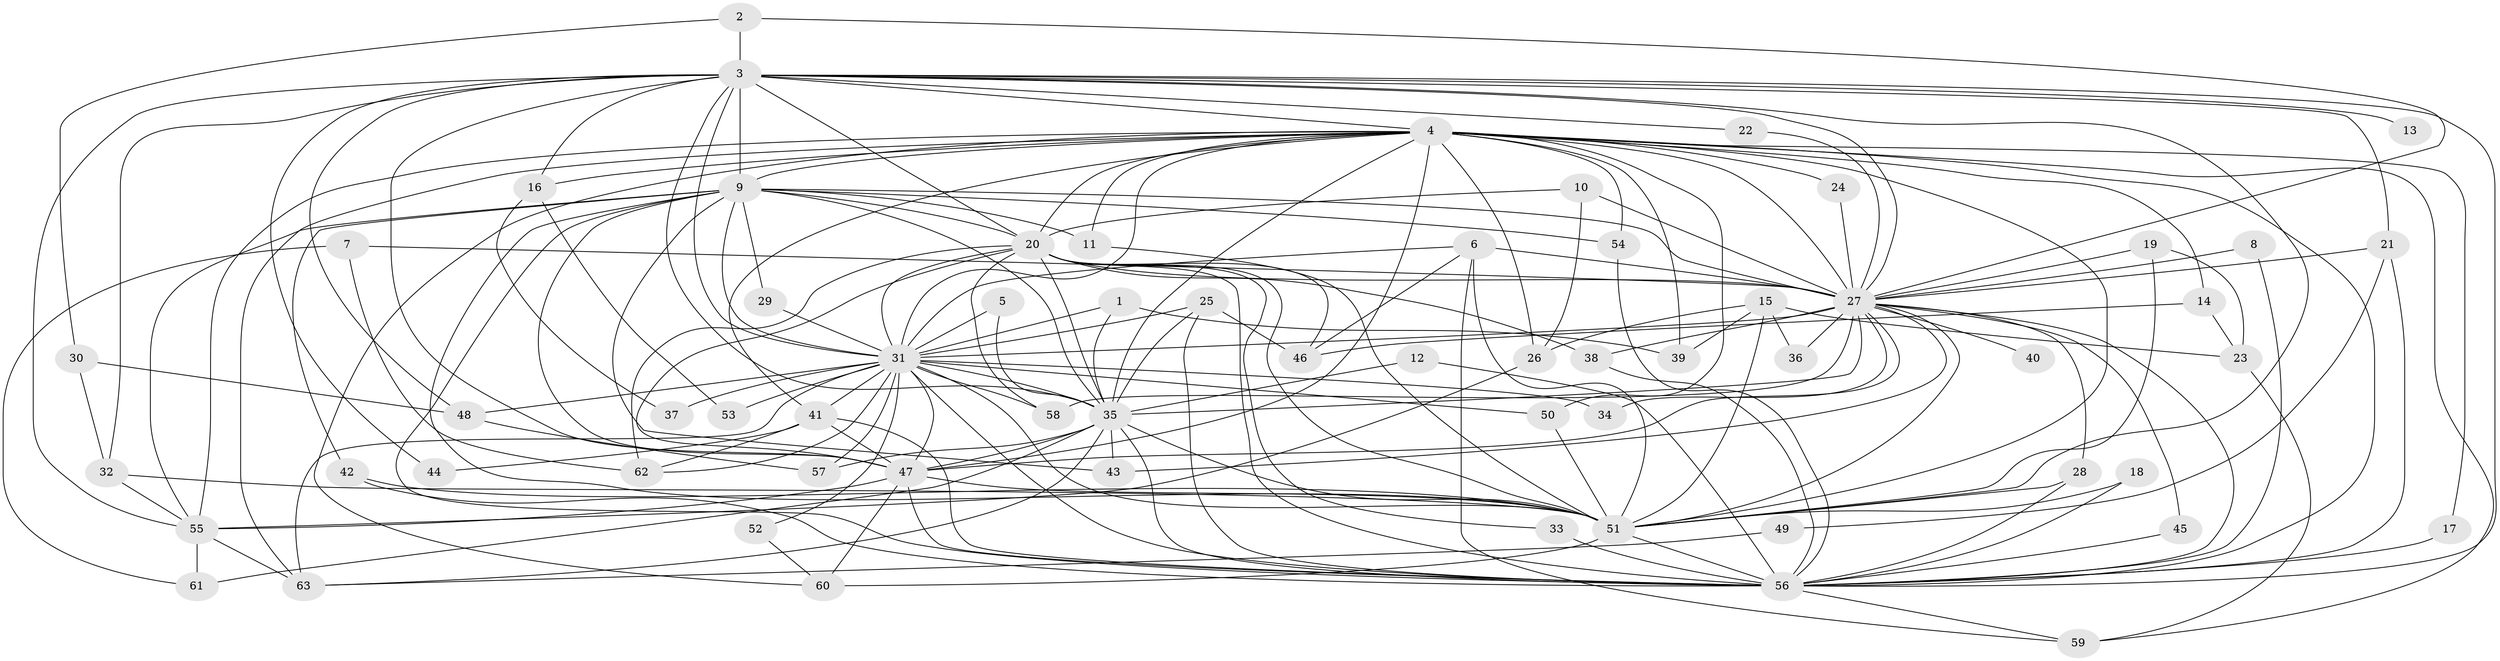 // original degree distribution, {21: 0.024, 17: 0.008, 22: 0.008, 34: 0.016, 16: 0.008, 28: 0.008, 30: 0.008, 4: 0.112, 7: 0.008, 3: 0.192, 5: 0.04, 2: 0.56, 6: 0.008}
// Generated by graph-tools (version 1.1) at 2025/01/03/09/25 03:01:26]
// undirected, 63 vertices, 178 edges
graph export_dot {
graph [start="1"]
  node [color=gray90,style=filled];
  1;
  2;
  3;
  4;
  5;
  6;
  7;
  8;
  9;
  10;
  11;
  12;
  13;
  14;
  15;
  16;
  17;
  18;
  19;
  20;
  21;
  22;
  23;
  24;
  25;
  26;
  27;
  28;
  29;
  30;
  31;
  32;
  33;
  34;
  35;
  36;
  37;
  38;
  39;
  40;
  41;
  42;
  43;
  44;
  45;
  46;
  47;
  48;
  49;
  50;
  51;
  52;
  53;
  54;
  55;
  56;
  57;
  58;
  59;
  60;
  61;
  62;
  63;
  1 -- 31 [weight=1.0];
  1 -- 35 [weight=1.0];
  1 -- 39 [weight=1.0];
  2 -- 3 [weight=1.0];
  2 -- 27 [weight=1.0];
  2 -- 30 [weight=1.0];
  3 -- 4 [weight=1.0];
  3 -- 9 [weight=1.0];
  3 -- 13 [weight=1.0];
  3 -- 16 [weight=1.0];
  3 -- 20 [weight=1.0];
  3 -- 21 [weight=1.0];
  3 -- 22 [weight=1.0];
  3 -- 27 [weight=1.0];
  3 -- 31 [weight=1.0];
  3 -- 32 [weight=1.0];
  3 -- 35 [weight=1.0];
  3 -- 44 [weight=1.0];
  3 -- 47 [weight=1.0];
  3 -- 48 [weight=2.0];
  3 -- 51 [weight=1.0];
  3 -- 55 [weight=1.0];
  3 -- 56 [weight=2.0];
  4 -- 9 [weight=2.0];
  4 -- 11 [weight=1.0];
  4 -- 14 [weight=1.0];
  4 -- 16 [weight=1.0];
  4 -- 17 [weight=1.0];
  4 -- 20 [weight=1.0];
  4 -- 24 [weight=1.0];
  4 -- 26 [weight=1.0];
  4 -- 27 [weight=2.0];
  4 -- 31 [weight=2.0];
  4 -- 35 [weight=1.0];
  4 -- 39 [weight=1.0];
  4 -- 41 [weight=1.0];
  4 -- 47 [weight=1.0];
  4 -- 50 [weight=1.0];
  4 -- 51 [weight=1.0];
  4 -- 54 [weight=1.0];
  4 -- 55 [weight=1.0];
  4 -- 56 [weight=2.0];
  4 -- 59 [weight=1.0];
  4 -- 60 [weight=1.0];
  4 -- 63 [weight=1.0];
  5 -- 31 [weight=2.0];
  5 -- 35 [weight=1.0];
  6 -- 27 [weight=1.0];
  6 -- 31 [weight=1.0];
  6 -- 46 [weight=1.0];
  6 -- 51 [weight=1.0];
  6 -- 59 [weight=1.0];
  7 -- 27 [weight=2.0];
  7 -- 61 [weight=1.0];
  7 -- 62 [weight=1.0];
  8 -- 27 [weight=1.0];
  8 -- 56 [weight=1.0];
  9 -- 11 [weight=1.0];
  9 -- 20 [weight=2.0];
  9 -- 27 [weight=2.0];
  9 -- 29 [weight=1.0];
  9 -- 31 [weight=3.0];
  9 -- 35 [weight=2.0];
  9 -- 42 [weight=1.0];
  9 -- 43 [weight=1.0];
  9 -- 47 [weight=1.0];
  9 -- 51 [weight=1.0];
  9 -- 54 [weight=2.0];
  9 -- 55 [weight=1.0];
  9 -- 56 [weight=1.0];
  10 -- 20 [weight=1.0];
  10 -- 26 [weight=1.0];
  10 -- 27 [weight=1.0];
  11 -- 51 [weight=1.0];
  12 -- 35 [weight=1.0];
  12 -- 56 [weight=1.0];
  14 -- 23 [weight=1.0];
  14 -- 46 [weight=1.0];
  15 -- 23 [weight=1.0];
  15 -- 26 [weight=1.0];
  15 -- 36 [weight=1.0];
  15 -- 39 [weight=1.0];
  15 -- 51 [weight=1.0];
  16 -- 37 [weight=1.0];
  16 -- 53 [weight=1.0];
  17 -- 56 [weight=1.0];
  18 -- 51 [weight=1.0];
  18 -- 56 [weight=1.0];
  19 -- 23 [weight=1.0];
  19 -- 27 [weight=1.0];
  19 -- 51 [weight=1.0];
  20 -- 27 [weight=1.0];
  20 -- 31 [weight=2.0];
  20 -- 33 [weight=1.0];
  20 -- 35 [weight=1.0];
  20 -- 38 [weight=1.0];
  20 -- 46 [weight=1.0];
  20 -- 47 [weight=1.0];
  20 -- 51 [weight=1.0];
  20 -- 56 [weight=1.0];
  20 -- 58 [weight=1.0];
  20 -- 62 [weight=1.0];
  21 -- 27 [weight=1.0];
  21 -- 49 [weight=1.0];
  21 -- 56 [weight=2.0];
  22 -- 27 [weight=1.0];
  23 -- 59 [weight=1.0];
  24 -- 27 [weight=1.0];
  25 -- 31 [weight=1.0];
  25 -- 35 [weight=1.0];
  25 -- 46 [weight=1.0];
  25 -- 56 [weight=1.0];
  26 -- 55 [weight=1.0];
  27 -- 28 [weight=1.0];
  27 -- 31 [weight=1.0];
  27 -- 34 [weight=1.0];
  27 -- 35 [weight=1.0];
  27 -- 36 [weight=1.0];
  27 -- 38 [weight=2.0];
  27 -- 40 [weight=1.0];
  27 -- 43 [weight=1.0];
  27 -- 45 [weight=1.0];
  27 -- 47 [weight=2.0];
  27 -- 51 [weight=1.0];
  27 -- 56 [weight=1.0];
  27 -- 58 [weight=2.0];
  28 -- 51 [weight=1.0];
  28 -- 56 [weight=1.0];
  29 -- 31 [weight=1.0];
  30 -- 32 [weight=1.0];
  30 -- 48 [weight=1.0];
  31 -- 34 [weight=1.0];
  31 -- 35 [weight=2.0];
  31 -- 37 [weight=1.0];
  31 -- 41 [weight=1.0];
  31 -- 47 [weight=1.0];
  31 -- 48 [weight=1.0];
  31 -- 50 [weight=1.0];
  31 -- 51 [weight=2.0];
  31 -- 52 [weight=1.0];
  31 -- 53 [weight=1.0];
  31 -- 56 [weight=2.0];
  31 -- 57 [weight=1.0];
  31 -- 58 [weight=1.0];
  31 -- 62 [weight=1.0];
  31 -- 63 [weight=1.0];
  32 -- 51 [weight=1.0];
  32 -- 55 [weight=1.0];
  33 -- 56 [weight=2.0];
  35 -- 43 [weight=1.0];
  35 -- 47 [weight=2.0];
  35 -- 51 [weight=1.0];
  35 -- 56 [weight=1.0];
  35 -- 57 [weight=2.0];
  35 -- 61 [weight=1.0];
  35 -- 63 [weight=1.0];
  38 -- 56 [weight=1.0];
  41 -- 44 [weight=1.0];
  41 -- 47 [weight=1.0];
  41 -- 56 [weight=1.0];
  41 -- 62 [weight=1.0];
  42 -- 51 [weight=1.0];
  42 -- 56 [weight=1.0];
  45 -- 56 [weight=1.0];
  47 -- 51 [weight=1.0];
  47 -- 55 [weight=1.0];
  47 -- 56 [weight=2.0];
  47 -- 60 [weight=1.0];
  48 -- 57 [weight=1.0];
  49 -- 63 [weight=1.0];
  50 -- 51 [weight=1.0];
  51 -- 56 [weight=2.0];
  51 -- 60 [weight=1.0];
  52 -- 60 [weight=1.0];
  54 -- 56 [weight=1.0];
  55 -- 61 [weight=1.0];
  55 -- 63 [weight=1.0];
  56 -- 59 [weight=1.0];
}
